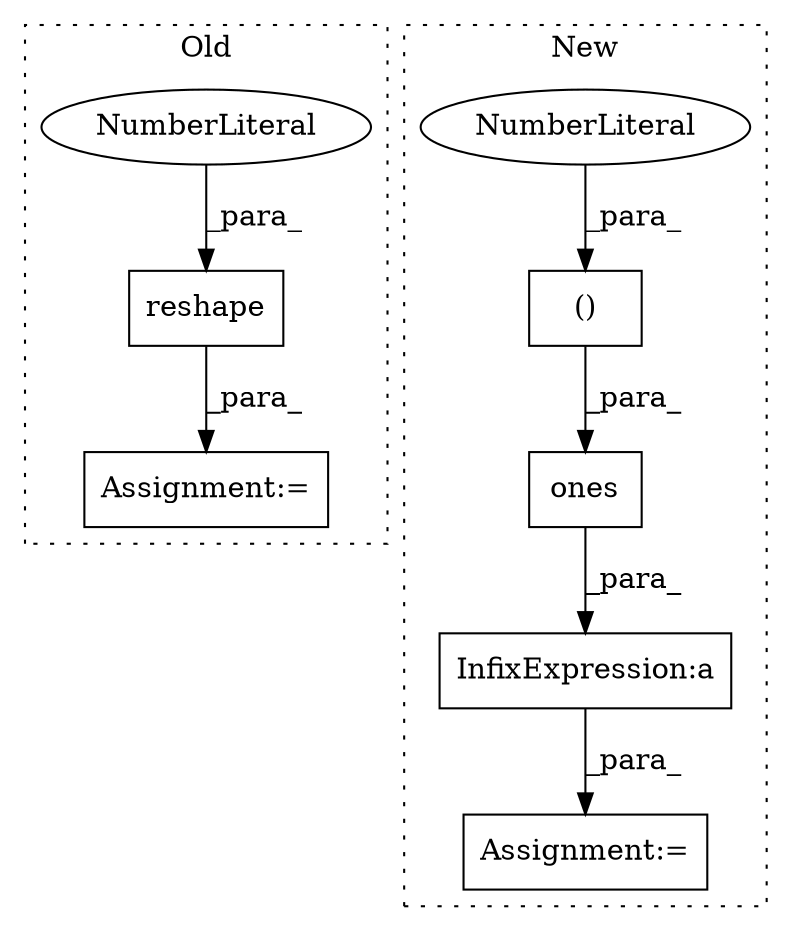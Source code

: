digraph G {
subgraph cluster0 {
1 [label="reshape" a="32" s="1243,1254" l="8,1" shape="box"];
4 [label="Assignment:=" a="7" s="1223" l="1" shape="box"];
5 [label="NumberLiteral" a="34" s="1251" l="1" shape="ellipse"];
label = "Old";
style="dotted";
}
subgraph cluster1 {
2 [label="ones" a="32" s="1215,1240" l="10,2" shape="box"];
3 [label="Assignment:=" a="7" s="1200" l="1" shape="box"];
6 [label="()" a="106" s="1225" l="15" shape="box"];
7 [label="NumberLiteral" a="34" s="1239" l="1" shape="ellipse"];
8 [label="InfixExpression:a" a="27" s="1205" l="3" shape="box"];
label = "New";
style="dotted";
}
1 -> 4 [label="_para_"];
2 -> 8 [label="_para_"];
5 -> 1 [label="_para_"];
6 -> 2 [label="_para_"];
7 -> 6 [label="_para_"];
8 -> 3 [label="_para_"];
}